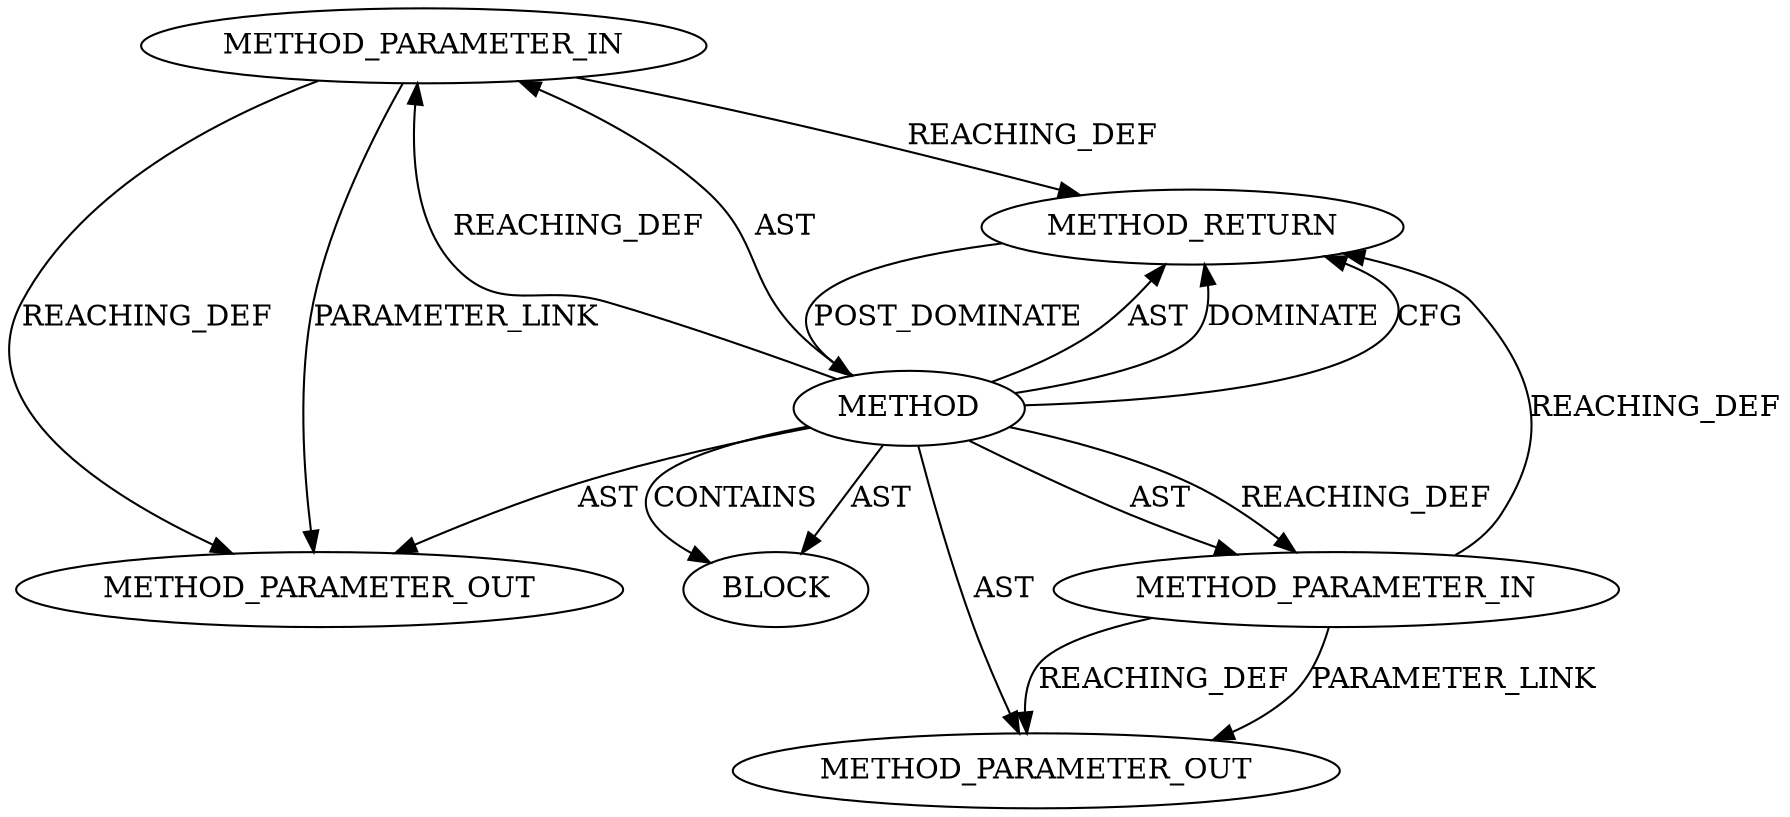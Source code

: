 digraph {
  2193 [label=METHOD_PARAMETER_IN ORDER=1 CODE="p1" IS_VARIADIC=false TYPE_FULL_NAME="ANY" EVALUATION_STRATEGY="BY_VALUE" INDEX=1 NAME="p1"]
  2192 [label=METHOD AST_PARENT_TYPE="NAMESPACE_BLOCK" AST_PARENT_FULL_NAME="<global>" ORDER=0 CODE="<empty>" FULL_NAME="msg_set_orignode" IS_EXTERNAL=true FILENAME="<empty>" SIGNATURE="" NAME="msg_set_orignode"]
  2805 [label=METHOD_PARAMETER_OUT ORDER=1 CODE="p1" IS_VARIADIC=false TYPE_FULL_NAME="ANY" EVALUATION_STRATEGY="BY_VALUE" INDEX=1 NAME="p1"]
  2195 [label=BLOCK ORDER=1 ARGUMENT_INDEX=1 CODE="<empty>" TYPE_FULL_NAME="ANY"]
  2196 [label=METHOD_RETURN ORDER=2 CODE="RET" TYPE_FULL_NAME="ANY" EVALUATION_STRATEGY="BY_VALUE"]
  2194 [label=METHOD_PARAMETER_IN ORDER=2 CODE="p2" IS_VARIADIC=false TYPE_FULL_NAME="ANY" EVALUATION_STRATEGY="BY_VALUE" INDEX=2 NAME="p2"]
  2806 [label=METHOD_PARAMETER_OUT ORDER=2 CODE="p2" IS_VARIADIC=false TYPE_FULL_NAME="ANY" EVALUATION_STRATEGY="BY_VALUE" INDEX=2 NAME="p2"]
  2193 -> 2805 [label=REACHING_DEF VARIABLE="p1"]
  2192 -> 2196 [label=AST ]
  2192 -> 2196 [label=DOMINATE ]
  2192 -> 2806 [label=AST ]
  2192 -> 2196 [label=CFG ]
  2192 -> 2193 [label=REACHING_DEF VARIABLE=""]
  2192 -> 2193 [label=AST ]
  2196 -> 2192 [label=POST_DOMINATE ]
  2194 -> 2806 [label=REACHING_DEF VARIABLE="p2"]
  2194 -> 2806 [label=PARAMETER_LINK ]
  2192 -> 2194 [label=AST ]
  2192 -> 2805 [label=AST ]
  2192 -> 2195 [label=CONTAINS ]
  2193 -> 2196 [label=REACHING_DEF VARIABLE="p1"]
  2194 -> 2196 [label=REACHING_DEF VARIABLE="p2"]
  2192 -> 2195 [label=AST ]
  2192 -> 2194 [label=REACHING_DEF VARIABLE=""]
  2193 -> 2805 [label=PARAMETER_LINK ]
}
